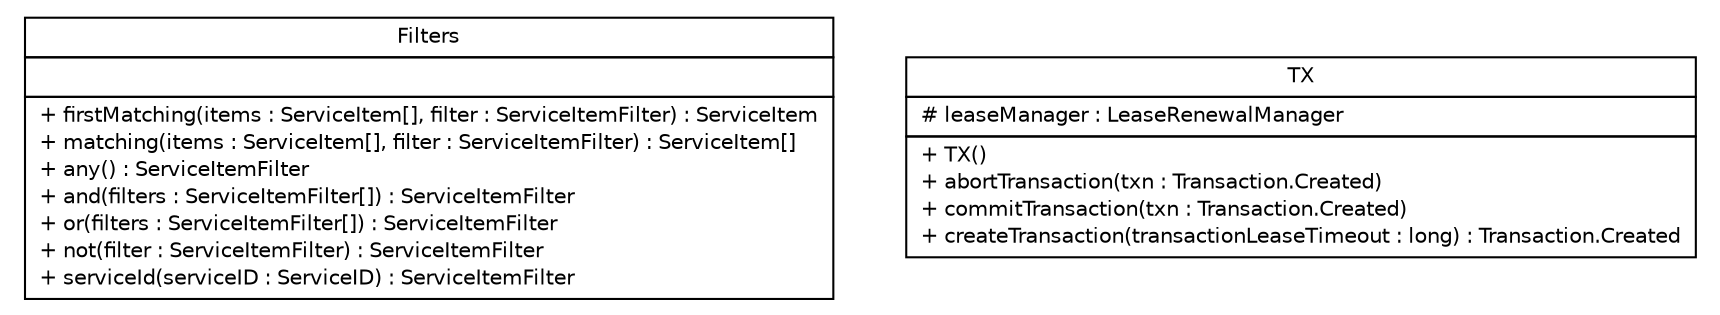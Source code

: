 #!/usr/local/bin/dot
#
# Class diagram 
# Generated by UMLGraph version R5_6 (http://www.umlgraph.org/)
#

digraph G {
	edge [fontname="Helvetica",fontsize=10,labelfontname="Helvetica",labelfontsize=10];
	node [fontname="Helvetica",fontsize=10,shape=plaintext];
	nodesep=0.25;
	ranksep=0.5;
	// sorcer.river.Filters
	c19875 [label=<<table title="sorcer.river.Filters" border="0" cellborder="1" cellspacing="0" cellpadding="2" port="p" href="./Filters.html">
		<tr><td><table border="0" cellspacing="0" cellpadding="1">
<tr><td align="center" balign="center"> Filters </td></tr>
		</table></td></tr>
		<tr><td><table border="0" cellspacing="0" cellpadding="1">
<tr><td align="left" balign="left">  </td></tr>
		</table></td></tr>
		<tr><td><table border="0" cellspacing="0" cellpadding="1">
<tr><td align="left" balign="left"> + firstMatching(items : ServiceItem[], filter : ServiceItemFilter) : ServiceItem </td></tr>
<tr><td align="left" balign="left"> + matching(items : ServiceItem[], filter : ServiceItemFilter) : ServiceItem[] </td></tr>
<tr><td align="left" balign="left"> + any() : ServiceItemFilter </td></tr>
<tr><td align="left" balign="left"> + and(filters : ServiceItemFilter[]) : ServiceItemFilter </td></tr>
<tr><td align="left" balign="left"> + or(filters : ServiceItemFilter[]) : ServiceItemFilter </td></tr>
<tr><td align="left" balign="left"> + not(filter : ServiceItemFilter) : ServiceItemFilter </td></tr>
<tr><td align="left" balign="left"> + serviceId(serviceID : ServiceID) : ServiceItemFilter </td></tr>
		</table></td></tr>
		</table>>, URL="./Filters.html", fontname="Helvetica", fontcolor="black", fontsize=10.0];
	// sorcer.river.TX
	c19876 [label=<<table title="sorcer.river.TX" border="0" cellborder="1" cellspacing="0" cellpadding="2" port="p" href="./TX.html">
		<tr><td><table border="0" cellspacing="0" cellpadding="1">
<tr><td align="center" balign="center"> TX </td></tr>
		</table></td></tr>
		<tr><td><table border="0" cellspacing="0" cellpadding="1">
<tr><td align="left" balign="left"> # leaseManager : LeaseRenewalManager </td></tr>
		</table></td></tr>
		<tr><td><table border="0" cellspacing="0" cellpadding="1">
<tr><td align="left" balign="left"> + TX() </td></tr>
<tr><td align="left" balign="left"> + abortTransaction(txn : Transaction.Created) </td></tr>
<tr><td align="left" balign="left"> + commitTransaction(txn : Transaction.Created) </td></tr>
<tr><td align="left" balign="left"> + createTransaction(transactionLeaseTimeout : long) : Transaction.Created </td></tr>
		</table></td></tr>
		</table>>, URL="./TX.html", fontname="Helvetica", fontcolor="black", fontsize=10.0];
}

